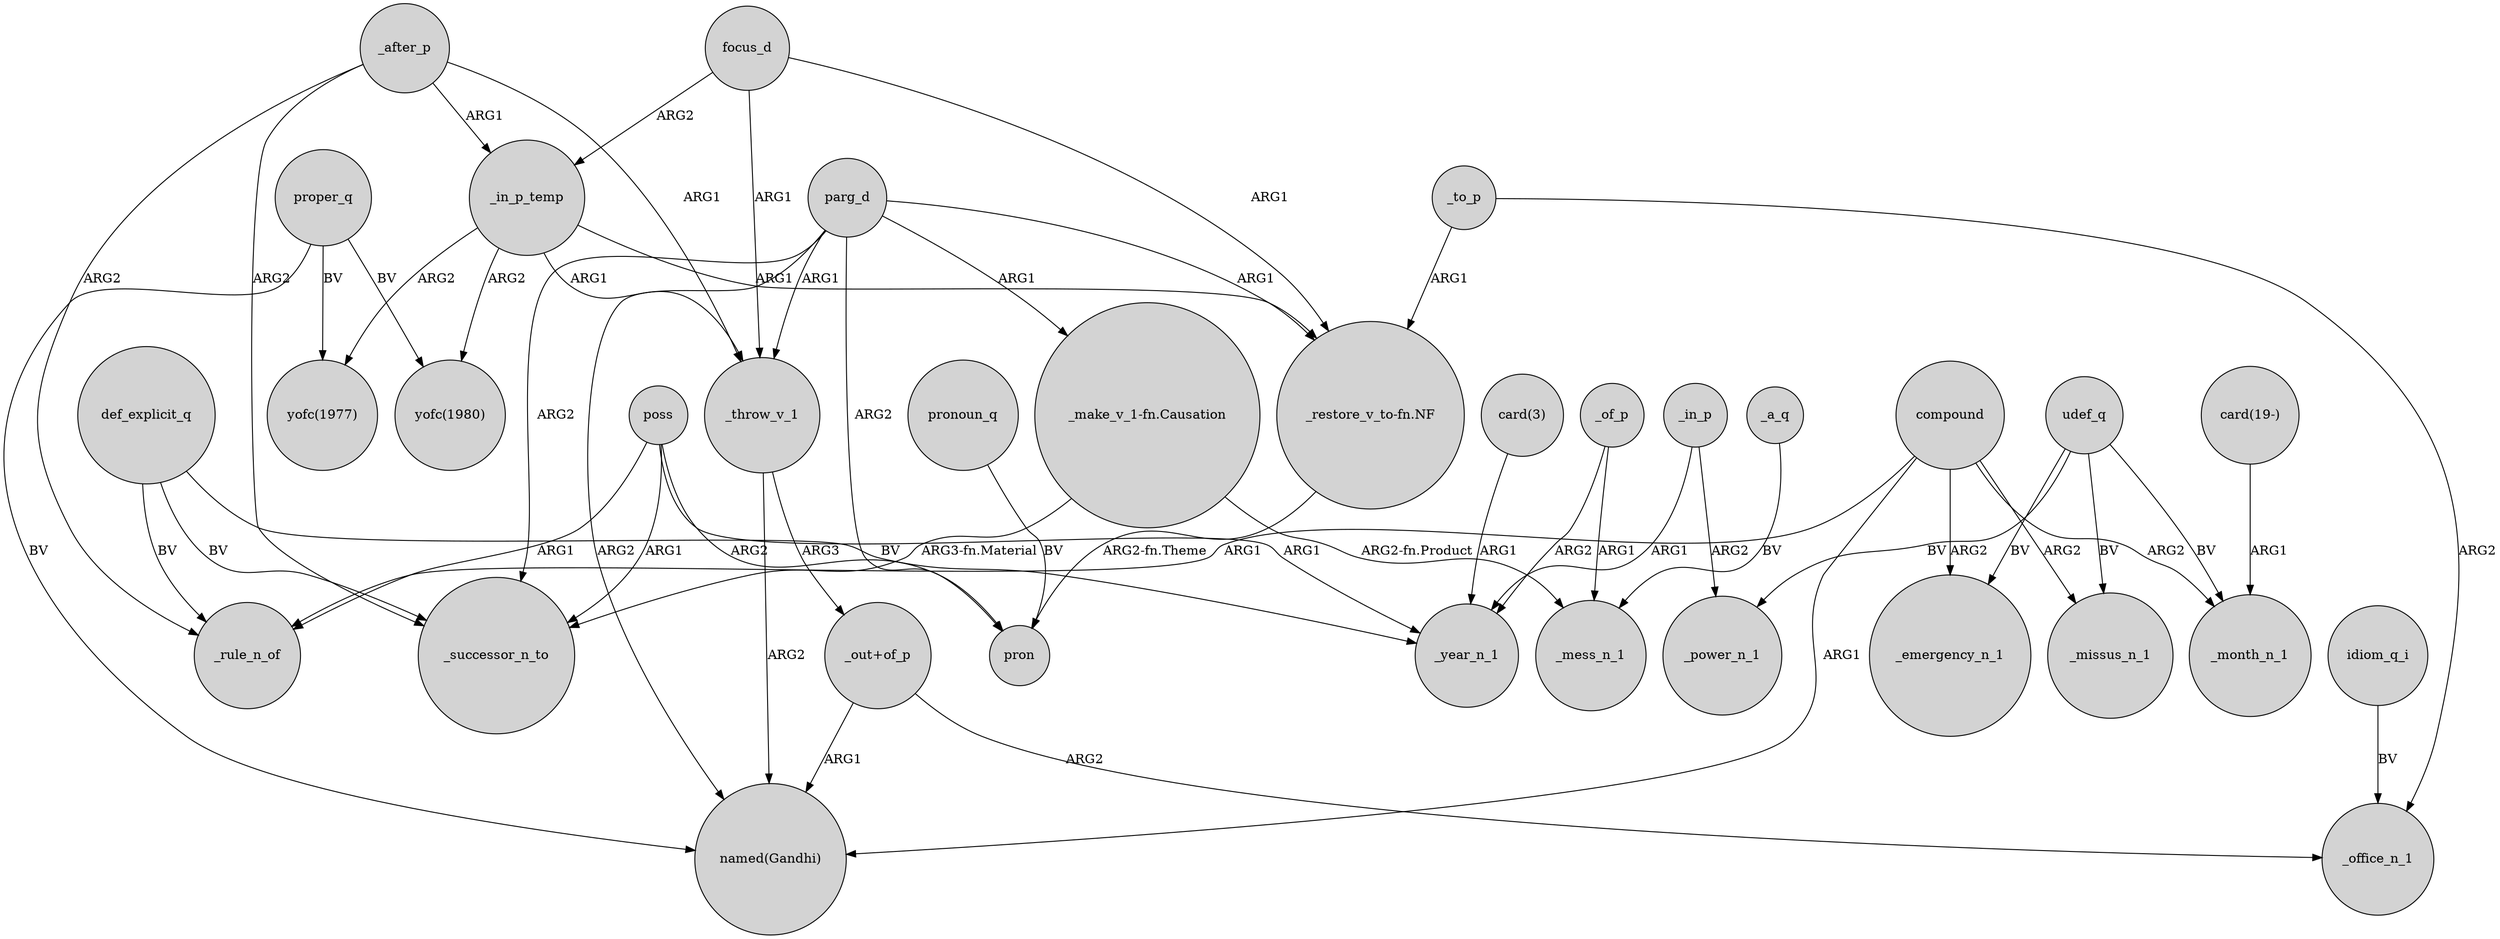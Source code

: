 digraph {
	node [shape=circle style=filled]
	def_explicit_q -> _rule_n_of [label=BV]
	proper_q -> "named(Gandhi)" [label=BV]
	_after_p -> _throw_v_1 [label=ARG1]
	compound -> _emergency_n_1 [label=ARG2]
	focus_d -> _in_p_temp [label=ARG2]
	compound -> _month_n_1 [label=ARG2]
	poss -> pron [label=ARG2]
	"_restore_v_to-fn.NF" -> pron [label="ARG2-fn.Theme"]
	_after_p -> _successor_n_to [label=ARG2]
	proper_q -> "yofc(1977)" [label=BV]
	_in_p_temp -> "yofc(1980)" [label=ARG2]
	_in_p_temp -> "yofc(1977)" [label=ARG2]
	_of_p -> _year_n_1 [label=ARG2]
	compound -> _rule_n_of [label=ARG1]
	poss -> _successor_n_to [label=ARG1]
	_after_p -> _rule_n_of [label=ARG2]
	def_explicit_q -> _successor_n_to [label=BV]
	_in_p -> _year_n_1 [label=ARG1]
	_to_p -> _office_n_1 [label=ARG2]
	compound -> _missus_n_1 [label=ARG2]
	idiom_q_i -> _office_n_1 [label=BV]
	_of_p -> _mess_n_1 [label=ARG1]
	"card(19-)" -> _month_n_1 [label=ARG1]
	parg_d -> "named(Gandhi)" [label=ARG2]
	"_out+of_p" -> "named(Gandhi)" [label=ARG1]
	udef_q -> _missus_n_1 [label=BV]
	udef_q -> _month_n_1 [label=BV]
	_in_p -> _power_n_1 [label=ARG2]
	poss -> _year_n_1 [label=ARG1]
	parg_d -> pron [label=ARG2]
	pronoun_q -> pron [label=BV]
	"_make_v_1-fn.Causation" -> _successor_n_to [label="ARG3-fn.Material"]
	focus_d -> _throw_v_1 [label=ARG1]
	_throw_v_1 -> "_out+of_p" [label=ARG3]
	_after_p -> _in_p_temp [label=ARG1]
	parg_d -> "_restore_v_to-fn.NF" [label=ARG1]
	udef_q -> _emergency_n_1 [label=BV]
	"card(3)" -> _year_n_1 [label=ARG1]
	proper_q -> "yofc(1980)" [label=BV]
	"_out+of_p" -> _office_n_1 [label=ARG2]
	parg_d -> "_make_v_1-fn.Causation" [label=ARG1]
	_a_q -> _mess_n_1 [label=BV]
	_in_p_temp -> _throw_v_1 [label=ARG1]
	poss -> _rule_n_of [label=ARG1]
	parg_d -> _successor_n_to [label=ARG2]
	_throw_v_1 -> "named(Gandhi)" [label=ARG2]
	parg_d -> _throw_v_1 [label=ARG1]
	compound -> "named(Gandhi)" [label=ARG1]
	_to_p -> "_restore_v_to-fn.NF" [label=ARG1]
	focus_d -> "_restore_v_to-fn.NF" [label=ARG1]
	udef_q -> _power_n_1 [label=BV]
	"_make_v_1-fn.Causation" -> _mess_n_1 [label="ARG2-fn.Product"]
	def_explicit_q -> _year_n_1 [label=BV]
	_in_p_temp -> "_restore_v_to-fn.NF" [label=ARG1]
}
